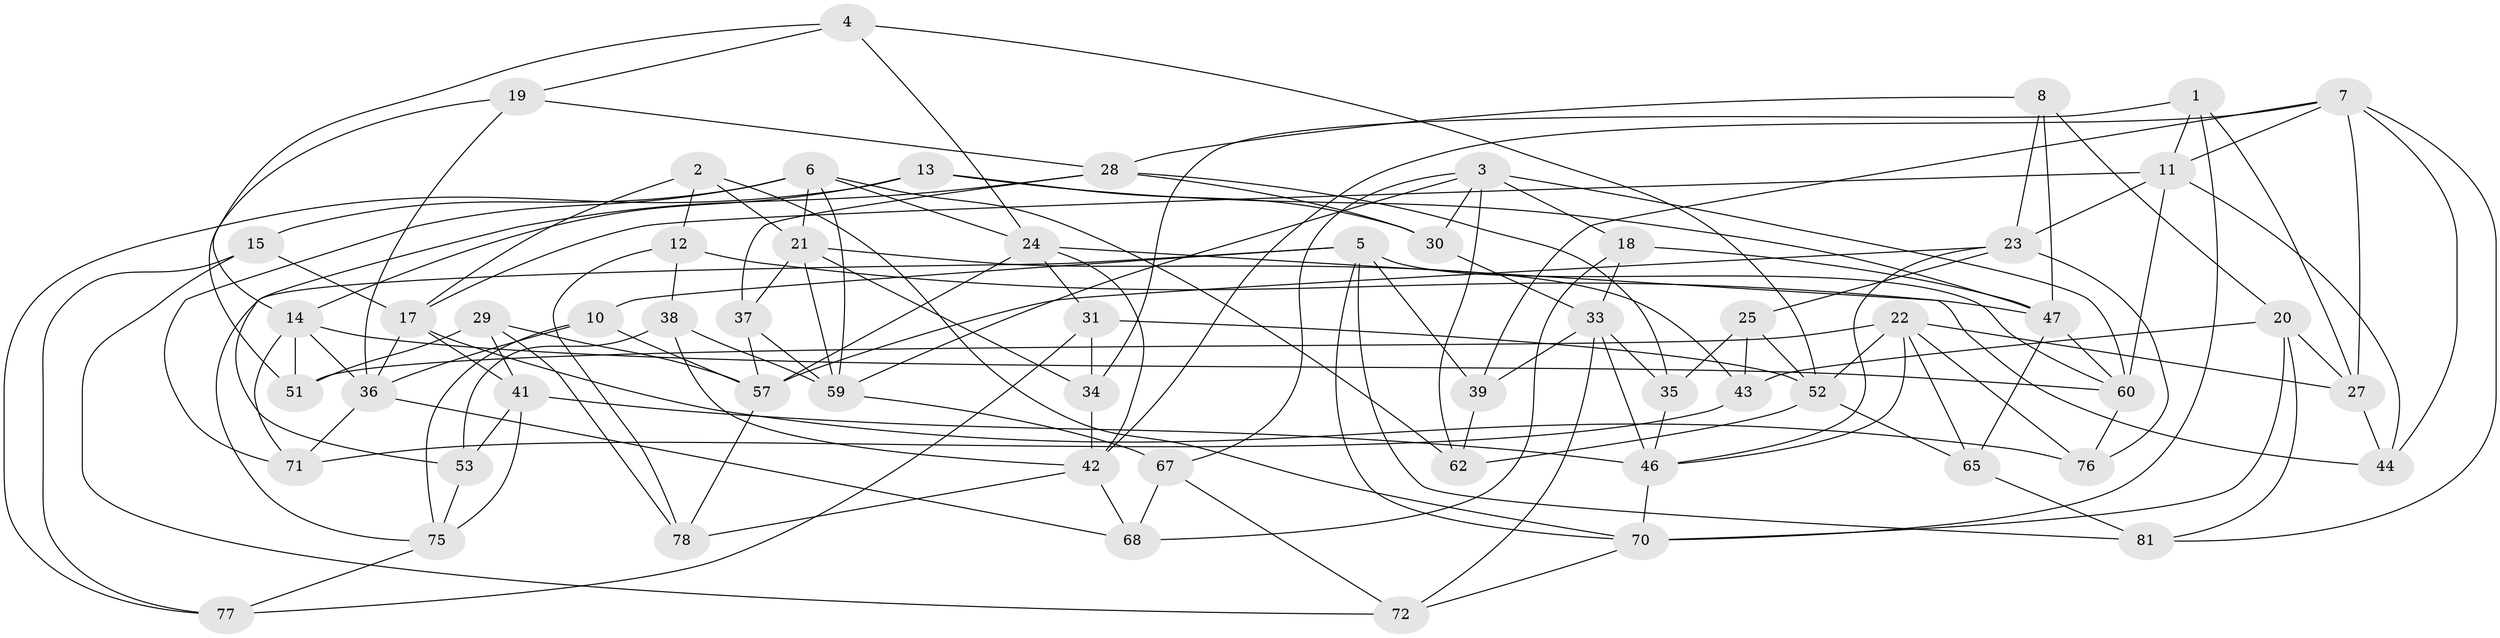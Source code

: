 // Generated by graph-tools (version 1.1) at 2025/24/03/03/25 07:24:27]
// undirected, 59 vertices, 142 edges
graph export_dot {
graph [start="1"]
  node [color=gray90,style=filled];
  1;
  2;
  3 [super="+55"];
  4;
  5 [super="+9"];
  6 [super="+82"];
  7 [super="+48"];
  8;
  10;
  11 [super="+16"];
  12;
  13;
  14 [super="+26"];
  15;
  17 [super="+64"];
  18;
  19;
  20 [super="+73"];
  21 [super="+54"];
  22 [super="+58"];
  23 [super="+32"];
  24 [super="+40"];
  25;
  27 [super="+45"];
  28 [super="+56"];
  29;
  30;
  31;
  33 [super="+49"];
  34;
  35;
  36 [super="+50"];
  37;
  38;
  39;
  41 [super="+80"];
  42 [super="+66"];
  43;
  44;
  46 [super="+61"];
  47 [super="+83"];
  51;
  52 [super="+63"];
  53;
  57 [super="+69"];
  59 [super="+74"];
  60 [super="+84"];
  62;
  65;
  67;
  68;
  70 [super="+85"];
  71;
  72;
  75 [super="+79"];
  76;
  77;
  78;
  81;
  1 -- 34;
  1 -- 70;
  1 -- 27;
  1 -- 11;
  2 -- 70;
  2 -- 12;
  2 -- 21;
  2 -- 17;
  3 -- 67;
  3 -- 59;
  3 -- 62;
  3 -- 18;
  3 -- 30;
  3 -- 60;
  4 -- 14;
  4 -- 19;
  4 -- 52;
  4 -- 24;
  5 -- 39;
  5 -- 10;
  5 -- 70;
  5 -- 81;
  5 -- 75;
  5 -- 60;
  6 -- 21;
  6 -- 59;
  6 -- 15;
  6 -- 62;
  6 -- 24;
  6 -- 71;
  7 -- 81;
  7 -- 42;
  7 -- 27;
  7 -- 11;
  7 -- 44;
  7 -- 39;
  8 -- 28;
  8 -- 20;
  8 -- 23;
  8 -- 47;
  10 -- 75;
  10 -- 36;
  10 -- 57;
  11 -- 44;
  11 -- 60;
  11 -- 17;
  11 -- 23;
  12 -- 38;
  12 -- 78;
  12 -- 47;
  13 -- 77;
  13 -- 30;
  13 -- 47;
  13 -- 14;
  14 -- 71;
  14 -- 51;
  14 -- 36;
  14 -- 60;
  15 -- 77;
  15 -- 17;
  15 -- 72;
  17 -- 41;
  17 -- 36;
  17 -- 76;
  18 -- 68;
  18 -- 33;
  18 -- 47;
  19 -- 28;
  19 -- 51;
  19 -- 36;
  20 -- 43;
  20 -- 70;
  20 -- 81;
  20 -- 27 [weight=2];
  21 -- 34;
  21 -- 37;
  21 -- 43;
  21 -- 59;
  22 -- 65;
  22 -- 51;
  22 -- 27;
  22 -- 76;
  22 -- 46;
  22 -- 52;
  23 -- 46;
  23 -- 25;
  23 -- 76;
  23 -- 57;
  24 -- 31;
  24 -- 57;
  24 -- 44;
  24 -- 42;
  25 -- 52;
  25 -- 35;
  25 -- 43;
  27 -- 44;
  28 -- 30;
  28 -- 37;
  28 -- 35;
  28 -- 53;
  29 -- 51;
  29 -- 78;
  29 -- 41;
  29 -- 57;
  30 -- 33;
  31 -- 34;
  31 -- 52;
  31 -- 77;
  33 -- 46;
  33 -- 72;
  33 -- 35;
  33 -- 39;
  34 -- 42;
  35 -- 46;
  36 -- 71;
  36 -- 68;
  37 -- 57;
  37 -- 59;
  38 -- 59;
  38 -- 53;
  38 -- 42;
  39 -- 62;
  41 -- 53;
  41 -- 75 [weight=2];
  41 -- 46;
  42 -- 78;
  42 -- 68;
  43 -- 71;
  46 -- 70;
  47 -- 60;
  47 -- 65;
  52 -- 62;
  52 -- 65;
  53 -- 75;
  57 -- 78;
  59 -- 67;
  60 -- 76;
  65 -- 81;
  67 -- 72;
  67 -- 68;
  70 -- 72;
  75 -- 77;
}
